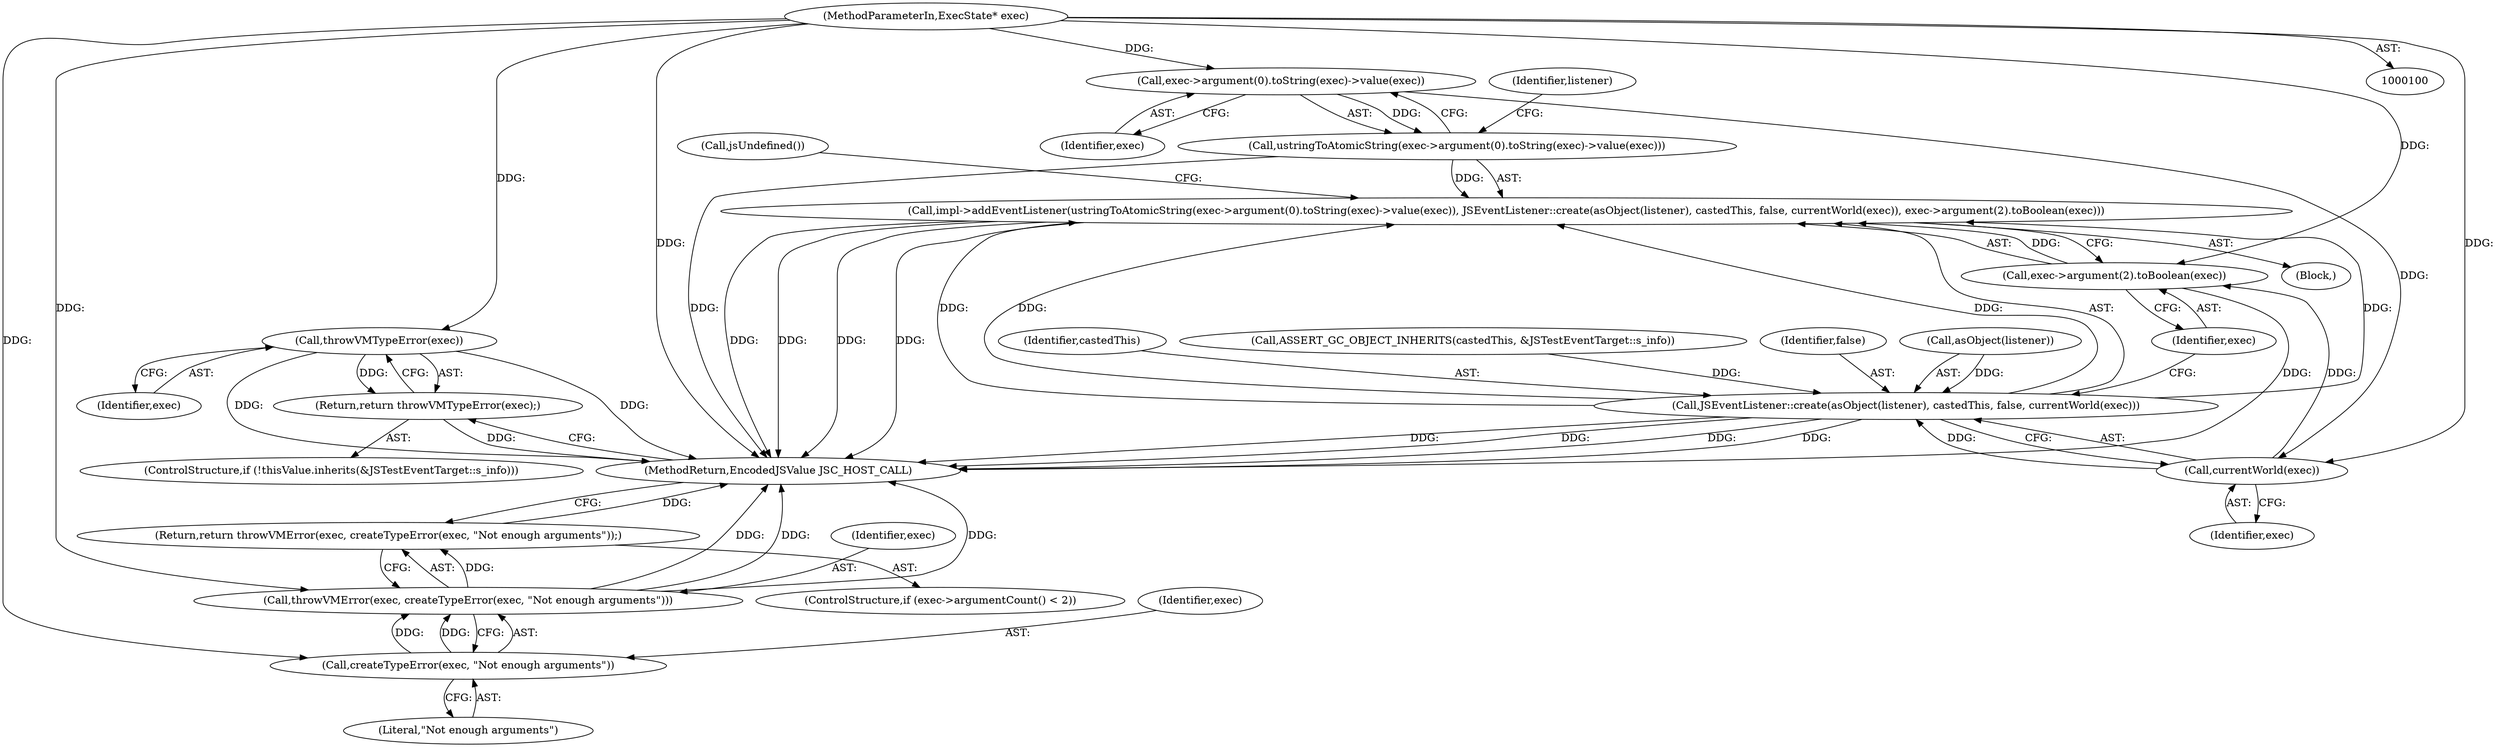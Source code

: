 digraph "1_Chrome_b944f670bb7a8a919daac497a4ea0536c954c201_12@pointer" {
"1000101" [label="(MethodParameterIn,ExecState* exec)"];
"1000113" [label="(Call,throwVMTypeError(exec))"];
"1000112" [label="(Return,return throwVMTypeError(exec);)"];
"1000132" [label="(Call,throwVMError(exec, createTypeError(exec, \"Not enough arguments\")))"];
"1000131" [label="(Return,return throwVMError(exec, createTypeError(exec, \"Not enough arguments\"));)"];
"1000134" [label="(Call,createTypeError(exec, \"Not enough arguments\"))"];
"1000150" [label="(Call,exec->argument(0).toString(exec)->value(exec))"];
"1000149" [label="(Call,ustringToAtomicString(exec->argument(0).toString(exec)->value(exec)))"];
"1000148" [label="(Call,impl->addEventListener(ustringToAtomicString(exec->argument(0).toString(exec)->value(exec)), JSEventListener::create(asObject(listener), castedThis, false, currentWorld(exec)), exec->argument(2).toBoolean(exec)))"];
"1000157" [label="(Call,currentWorld(exec))"];
"1000152" [label="(Call,JSEventListener::create(asObject(listener), castedThis, false, currentWorld(exec)))"];
"1000159" [label="(Call,exec->argument(2).toBoolean(exec))"];
"1000151" [label="(Identifier,exec)"];
"1000157" [label="(Call,currentWorld(exec))"];
"1000155" [label="(Identifier,castedThis)"];
"1000117" [label="(Call,ASSERT_GC_OBJECT_INHERITS(castedThis, &JSTestEventTarget::s_info))"];
"1000113" [label="(Call,throwVMTypeError(exec))"];
"1000156" [label="(Identifier,false)"];
"1000164" [label="(MethodReturn,EncodedJSValue JSC_HOST_CALL)"];
"1000101" [label="(MethodParameterIn,ExecState* exec)"];
"1000136" [label="(Literal,\"Not enough arguments\")"];
"1000148" [label="(Call,impl->addEventListener(ustringToAtomicString(exec->argument(0).toString(exec)->value(exec)), JSEventListener::create(asObject(listener), castedThis, false, currentWorld(exec)), exec->argument(2).toBoolean(exec)))"];
"1000135" [label="(Identifier,exec)"];
"1000160" [label="(Identifier,exec)"];
"1000153" [label="(Call,asObject(listener))"];
"1000133" [label="(Identifier,exec)"];
"1000131" [label="(Return,return throwVMError(exec, createTypeError(exec, \"Not enough arguments\"));)"];
"1000107" [label="(ControlStructure,if (!thisValue.inherits(&JSTestEventTarget::s_info)))"];
"1000159" [label="(Call,exec->argument(2).toBoolean(exec))"];
"1000127" [label="(ControlStructure,if (exec->argumentCount() < 2))"];
"1000112" [label="(Return,return throwVMTypeError(exec);)"];
"1000163" [label="(Call,jsUndefined())"];
"1000102" [label="(Block,)"];
"1000149" [label="(Call,ustringToAtomicString(exec->argument(0).toString(exec)->value(exec)))"];
"1000154" [label="(Identifier,listener)"];
"1000134" [label="(Call,createTypeError(exec, \"Not enough arguments\"))"];
"1000132" [label="(Call,throwVMError(exec, createTypeError(exec, \"Not enough arguments\")))"];
"1000114" [label="(Identifier,exec)"];
"1000152" [label="(Call,JSEventListener::create(asObject(listener), castedThis, false, currentWorld(exec)))"];
"1000150" [label="(Call,exec->argument(0).toString(exec)->value(exec))"];
"1000158" [label="(Identifier,exec)"];
"1000101" -> "1000100"  [label="AST: "];
"1000101" -> "1000164"  [label="DDG: "];
"1000101" -> "1000113"  [label="DDG: "];
"1000101" -> "1000132"  [label="DDG: "];
"1000101" -> "1000134"  [label="DDG: "];
"1000101" -> "1000150"  [label="DDG: "];
"1000101" -> "1000157"  [label="DDG: "];
"1000101" -> "1000159"  [label="DDG: "];
"1000113" -> "1000112"  [label="AST: "];
"1000113" -> "1000114"  [label="CFG: "];
"1000114" -> "1000113"  [label="AST: "];
"1000112" -> "1000113"  [label="CFG: "];
"1000113" -> "1000164"  [label="DDG: "];
"1000113" -> "1000164"  [label="DDG: "];
"1000113" -> "1000112"  [label="DDG: "];
"1000112" -> "1000107"  [label="AST: "];
"1000164" -> "1000112"  [label="CFG: "];
"1000112" -> "1000164"  [label="DDG: "];
"1000132" -> "1000131"  [label="AST: "];
"1000132" -> "1000134"  [label="CFG: "];
"1000133" -> "1000132"  [label="AST: "];
"1000134" -> "1000132"  [label="AST: "];
"1000131" -> "1000132"  [label="CFG: "];
"1000132" -> "1000164"  [label="DDG: "];
"1000132" -> "1000164"  [label="DDG: "];
"1000132" -> "1000164"  [label="DDG: "];
"1000132" -> "1000131"  [label="DDG: "];
"1000134" -> "1000132"  [label="DDG: "];
"1000134" -> "1000132"  [label="DDG: "];
"1000131" -> "1000127"  [label="AST: "];
"1000164" -> "1000131"  [label="CFG: "];
"1000131" -> "1000164"  [label="DDG: "];
"1000134" -> "1000136"  [label="CFG: "];
"1000135" -> "1000134"  [label="AST: "];
"1000136" -> "1000134"  [label="AST: "];
"1000150" -> "1000149"  [label="AST: "];
"1000150" -> "1000151"  [label="CFG: "];
"1000151" -> "1000150"  [label="AST: "];
"1000149" -> "1000150"  [label="CFG: "];
"1000150" -> "1000149"  [label="DDG: "];
"1000150" -> "1000157"  [label="DDG: "];
"1000149" -> "1000148"  [label="AST: "];
"1000154" -> "1000149"  [label="CFG: "];
"1000149" -> "1000164"  [label="DDG: "];
"1000149" -> "1000148"  [label="DDG: "];
"1000148" -> "1000102"  [label="AST: "];
"1000148" -> "1000159"  [label="CFG: "];
"1000152" -> "1000148"  [label="AST: "];
"1000159" -> "1000148"  [label="AST: "];
"1000163" -> "1000148"  [label="CFG: "];
"1000148" -> "1000164"  [label="DDG: "];
"1000148" -> "1000164"  [label="DDG: "];
"1000148" -> "1000164"  [label="DDG: "];
"1000148" -> "1000164"  [label="DDG: "];
"1000152" -> "1000148"  [label="DDG: "];
"1000152" -> "1000148"  [label="DDG: "];
"1000152" -> "1000148"  [label="DDG: "];
"1000152" -> "1000148"  [label="DDG: "];
"1000159" -> "1000148"  [label="DDG: "];
"1000157" -> "1000152"  [label="AST: "];
"1000157" -> "1000158"  [label="CFG: "];
"1000158" -> "1000157"  [label="AST: "];
"1000152" -> "1000157"  [label="CFG: "];
"1000157" -> "1000152"  [label="DDG: "];
"1000157" -> "1000159"  [label="DDG: "];
"1000153" -> "1000152"  [label="AST: "];
"1000155" -> "1000152"  [label="AST: "];
"1000156" -> "1000152"  [label="AST: "];
"1000160" -> "1000152"  [label="CFG: "];
"1000152" -> "1000164"  [label="DDG: "];
"1000152" -> "1000164"  [label="DDG: "];
"1000152" -> "1000164"  [label="DDG: "];
"1000152" -> "1000164"  [label="DDG: "];
"1000153" -> "1000152"  [label="DDG: "];
"1000117" -> "1000152"  [label="DDG: "];
"1000159" -> "1000160"  [label="CFG: "];
"1000160" -> "1000159"  [label="AST: "];
"1000159" -> "1000164"  [label="DDG: "];
}
